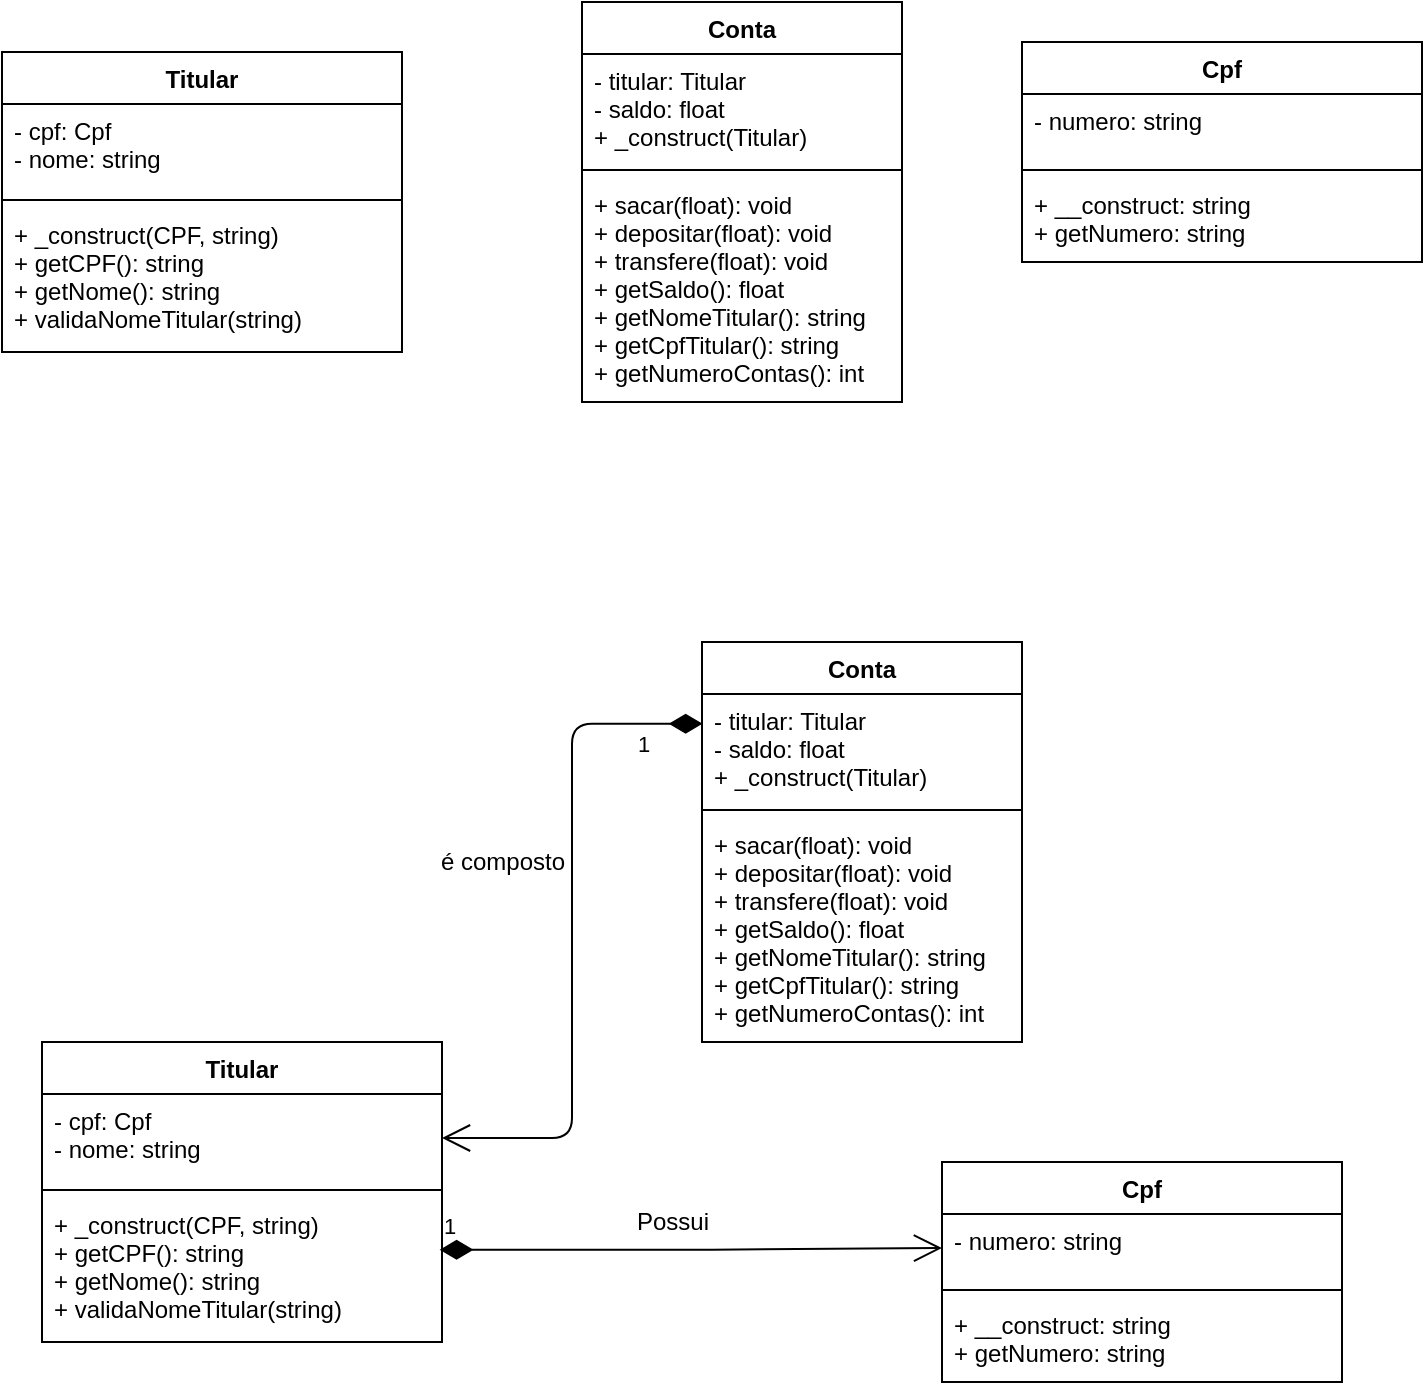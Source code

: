<mxfile version="14.4.3" type="device"><diagram id="soeiNsHPQOeygYStl5Xv" name="Página-1"><mxGraphModel dx="1588" dy="574" grid="1" gridSize="10" guides="1" tooltips="1" connect="1" arrows="1" fold="1" page="1" pageScale="1" pageWidth="827" pageHeight="1169" math="0" shadow="0"><root><mxCell id="0"/><mxCell id="1" parent="0"/><mxCell id="LjpSoF2nQ47_Q13UzGAB-1" value="Titular" style="swimlane;fontStyle=1;align=center;verticalAlign=top;childLayout=stackLayout;horizontal=1;startSize=26;horizontalStack=0;resizeParent=1;resizeParentMax=0;resizeLast=0;collapsible=1;marginBottom=0;" vertex="1" parent="1"><mxGeometry x="60" y="55" width="200" height="150" as="geometry"/></mxCell><mxCell id="LjpSoF2nQ47_Q13UzGAB-2" value="- cpf: Cpf&#10;- nome: string" style="text;strokeColor=none;fillColor=none;align=left;verticalAlign=top;spacingLeft=4;spacingRight=4;overflow=hidden;rotatable=0;points=[[0,0.5],[1,0.5]];portConstraint=eastwest;" vertex="1" parent="LjpSoF2nQ47_Q13UzGAB-1"><mxGeometry y="26" width="200" height="44" as="geometry"/></mxCell><mxCell id="LjpSoF2nQ47_Q13UzGAB-3" value="" style="line;strokeWidth=1;fillColor=none;align=left;verticalAlign=middle;spacingTop=-1;spacingLeft=3;spacingRight=3;rotatable=0;labelPosition=right;points=[];portConstraint=eastwest;" vertex="1" parent="LjpSoF2nQ47_Q13UzGAB-1"><mxGeometry y="70" width="200" height="8" as="geometry"/></mxCell><mxCell id="LjpSoF2nQ47_Q13UzGAB-4" value="+ _construct(CPF, string)&#10;+ getCPF(): string&#10;+ getNome(): string&#10;+ validaNomeTitular(string)" style="text;strokeColor=none;fillColor=none;align=left;verticalAlign=top;spacingLeft=4;spacingRight=4;overflow=hidden;rotatable=0;points=[[0,0.5],[1,0.5]];portConstraint=eastwest;" vertex="1" parent="LjpSoF2nQ47_Q13UzGAB-1"><mxGeometry y="78" width="200" height="72" as="geometry"/></mxCell><mxCell id="LjpSoF2nQ47_Q13UzGAB-5" value="Conta" style="swimlane;fontStyle=1;align=center;verticalAlign=top;childLayout=stackLayout;horizontal=1;startSize=26;horizontalStack=0;resizeParent=1;resizeParentMax=0;resizeLast=0;collapsible=1;marginBottom=0;" vertex="1" parent="1"><mxGeometry x="350" y="30" width="160" height="200" as="geometry"/></mxCell><mxCell id="LjpSoF2nQ47_Q13UzGAB-6" value="- titular: Titular&#10;- saldo: float&#10;+ _construct(Titular)" style="text;strokeColor=none;fillColor=none;align=left;verticalAlign=top;spacingLeft=4;spacingRight=4;overflow=hidden;rotatable=0;points=[[0,0.5],[1,0.5]];portConstraint=eastwest;" vertex="1" parent="LjpSoF2nQ47_Q13UzGAB-5"><mxGeometry y="26" width="160" height="54" as="geometry"/></mxCell><mxCell id="LjpSoF2nQ47_Q13UzGAB-7" value="" style="line;strokeWidth=1;fillColor=none;align=left;verticalAlign=middle;spacingTop=-1;spacingLeft=3;spacingRight=3;rotatable=0;labelPosition=right;points=[];portConstraint=eastwest;" vertex="1" parent="LjpSoF2nQ47_Q13UzGAB-5"><mxGeometry y="80" width="160" height="8" as="geometry"/></mxCell><mxCell id="LjpSoF2nQ47_Q13UzGAB-8" value="+ sacar(float): void&#10;+ depositar(float): void&#10;+ transfere(float): void&#10;+ getSaldo(): float&#10;+ getNomeTitular(): string&#10;+ getCpfTitular(): string&#10;+ getNumeroContas(): int " style="text;strokeColor=none;fillColor=none;align=left;verticalAlign=top;spacingLeft=4;spacingRight=4;overflow=hidden;rotatable=0;points=[[0,0.5],[1,0.5]];portConstraint=eastwest;" vertex="1" parent="LjpSoF2nQ47_Q13UzGAB-5"><mxGeometry y="88" width="160" height="112" as="geometry"/></mxCell><mxCell id="LjpSoF2nQ47_Q13UzGAB-9" value="Cpf" style="swimlane;fontStyle=1;align=center;verticalAlign=top;childLayout=stackLayout;horizontal=1;startSize=26;horizontalStack=0;resizeParent=1;resizeParentMax=0;resizeLast=0;collapsible=1;marginBottom=0;" vertex="1" parent="1"><mxGeometry x="570" y="50" width="200" height="110" as="geometry"/></mxCell><mxCell id="LjpSoF2nQ47_Q13UzGAB-10" value="- numero: string" style="text;strokeColor=none;fillColor=none;align=left;verticalAlign=top;spacingLeft=4;spacingRight=4;overflow=hidden;rotatable=0;points=[[0,0.5],[1,0.5]];portConstraint=eastwest;" vertex="1" parent="LjpSoF2nQ47_Q13UzGAB-9"><mxGeometry y="26" width="200" height="34" as="geometry"/></mxCell><mxCell id="LjpSoF2nQ47_Q13UzGAB-11" value="" style="line;strokeWidth=1;fillColor=none;align=left;verticalAlign=middle;spacingTop=-1;spacingLeft=3;spacingRight=3;rotatable=0;labelPosition=right;points=[];portConstraint=eastwest;" vertex="1" parent="LjpSoF2nQ47_Q13UzGAB-9"><mxGeometry y="60" width="200" height="8" as="geometry"/></mxCell><mxCell id="LjpSoF2nQ47_Q13UzGAB-12" value="+ __construct: string&#10;+ getNumero: string" style="text;strokeColor=none;fillColor=none;align=left;verticalAlign=top;spacingLeft=4;spacingRight=4;overflow=hidden;rotatable=0;points=[[0,0.5],[1,0.5]];portConstraint=eastwest;" vertex="1" parent="LjpSoF2nQ47_Q13UzGAB-9"><mxGeometry y="68" width="200" height="42" as="geometry"/></mxCell><mxCell id="LjpSoF2nQ47_Q13UzGAB-13" value="Titular" style="swimlane;fontStyle=1;align=center;verticalAlign=top;childLayout=stackLayout;horizontal=1;startSize=26;horizontalStack=0;resizeParent=1;resizeParentMax=0;resizeLast=0;collapsible=1;marginBottom=0;" vertex="1" parent="1"><mxGeometry x="80" y="550" width="200" height="150" as="geometry"/></mxCell><mxCell id="LjpSoF2nQ47_Q13UzGAB-14" value="- cpf: Cpf&#10;- nome: string" style="text;strokeColor=none;fillColor=none;align=left;verticalAlign=top;spacingLeft=4;spacingRight=4;overflow=hidden;rotatable=0;points=[[0,0.5],[1,0.5]];portConstraint=eastwest;" vertex="1" parent="LjpSoF2nQ47_Q13UzGAB-13"><mxGeometry y="26" width="200" height="44" as="geometry"/></mxCell><mxCell id="LjpSoF2nQ47_Q13UzGAB-15" value="" style="line;strokeWidth=1;fillColor=none;align=left;verticalAlign=middle;spacingTop=-1;spacingLeft=3;spacingRight=3;rotatable=0;labelPosition=right;points=[];portConstraint=eastwest;" vertex="1" parent="LjpSoF2nQ47_Q13UzGAB-13"><mxGeometry y="70" width="200" height="8" as="geometry"/></mxCell><mxCell id="LjpSoF2nQ47_Q13UzGAB-16" value="+ _construct(CPF, string)&#10;+ getCPF(): string&#10;+ getNome(): string&#10;+ validaNomeTitular(string)" style="text;strokeColor=none;fillColor=none;align=left;verticalAlign=top;spacingLeft=4;spacingRight=4;overflow=hidden;rotatable=0;points=[[0,0.5],[1,0.5]];portConstraint=eastwest;" vertex="1" parent="LjpSoF2nQ47_Q13UzGAB-13"><mxGeometry y="78" width="200" height="72" as="geometry"/></mxCell><mxCell id="LjpSoF2nQ47_Q13UzGAB-17" value="Conta" style="swimlane;fontStyle=1;align=center;verticalAlign=top;childLayout=stackLayout;horizontal=1;startSize=26;horizontalStack=0;resizeParent=1;resizeParentMax=0;resizeLast=0;collapsible=1;marginBottom=0;" vertex="1" parent="1"><mxGeometry x="410" y="350" width="160" height="200" as="geometry"/></mxCell><mxCell id="LjpSoF2nQ47_Q13UzGAB-18" value="- titular: Titular&#10;- saldo: float&#10;+ _construct(Titular)" style="text;strokeColor=none;fillColor=none;align=left;verticalAlign=top;spacingLeft=4;spacingRight=4;overflow=hidden;rotatable=0;points=[[0,0.5],[1,0.5]];portConstraint=eastwest;" vertex="1" parent="LjpSoF2nQ47_Q13UzGAB-17"><mxGeometry y="26" width="160" height="54" as="geometry"/></mxCell><mxCell id="LjpSoF2nQ47_Q13UzGAB-19" value="" style="line;strokeWidth=1;fillColor=none;align=left;verticalAlign=middle;spacingTop=-1;spacingLeft=3;spacingRight=3;rotatable=0;labelPosition=right;points=[];portConstraint=eastwest;" vertex="1" parent="LjpSoF2nQ47_Q13UzGAB-17"><mxGeometry y="80" width="160" height="8" as="geometry"/></mxCell><mxCell id="LjpSoF2nQ47_Q13UzGAB-20" value="+ sacar(float): void&#10;+ depositar(float): void&#10;+ transfere(float): void&#10;+ getSaldo(): float&#10;+ getNomeTitular(): string&#10;+ getCpfTitular(): string&#10;+ getNumeroContas(): int " style="text;strokeColor=none;fillColor=none;align=left;verticalAlign=top;spacingLeft=4;spacingRight=4;overflow=hidden;rotatable=0;points=[[0,0.5],[1,0.5]];portConstraint=eastwest;" vertex="1" parent="LjpSoF2nQ47_Q13UzGAB-17"><mxGeometry y="88" width="160" height="112" as="geometry"/></mxCell><mxCell id="LjpSoF2nQ47_Q13UzGAB-21" value="Cpf" style="swimlane;fontStyle=1;align=center;verticalAlign=top;childLayout=stackLayout;horizontal=1;startSize=26;horizontalStack=0;resizeParent=1;resizeParentMax=0;resizeLast=0;collapsible=1;marginBottom=0;" vertex="1" parent="1"><mxGeometry x="530" y="610" width="200" height="110" as="geometry"/></mxCell><mxCell id="LjpSoF2nQ47_Q13UzGAB-22" value="- numero: string" style="text;strokeColor=none;fillColor=none;align=left;verticalAlign=top;spacingLeft=4;spacingRight=4;overflow=hidden;rotatable=0;points=[[0,0.5],[1,0.5]];portConstraint=eastwest;" vertex="1" parent="LjpSoF2nQ47_Q13UzGAB-21"><mxGeometry y="26" width="200" height="34" as="geometry"/></mxCell><mxCell id="LjpSoF2nQ47_Q13UzGAB-23" value="" style="line;strokeWidth=1;fillColor=none;align=left;verticalAlign=middle;spacingTop=-1;spacingLeft=3;spacingRight=3;rotatable=0;labelPosition=right;points=[];portConstraint=eastwest;" vertex="1" parent="LjpSoF2nQ47_Q13UzGAB-21"><mxGeometry y="60" width="200" height="8" as="geometry"/></mxCell><mxCell id="LjpSoF2nQ47_Q13UzGAB-24" value="+ __construct: string&#10;+ getNumero: string" style="text;strokeColor=none;fillColor=none;align=left;verticalAlign=top;spacingLeft=4;spacingRight=4;overflow=hidden;rotatable=0;points=[[0,0.5],[1,0.5]];portConstraint=eastwest;" vertex="1" parent="LjpSoF2nQ47_Q13UzGAB-21"><mxGeometry y="68" width="200" height="42" as="geometry"/></mxCell><mxCell id="LjpSoF2nQ47_Q13UzGAB-25" value="1" style="endArrow=open;html=1;endSize=12;startArrow=diamondThin;startSize=14;startFill=1;edgeStyle=orthogonalEdgeStyle;align=left;verticalAlign=bottom;exitX=0.002;exitY=0.275;exitDx=0;exitDy=0;exitPerimeter=0;entryX=1;entryY=0.5;entryDx=0;entryDy=0;" edge="1" parent="1" source="LjpSoF2nQ47_Q13UzGAB-18" target="LjpSoF2nQ47_Q13UzGAB-14"><mxGeometry x="-0.797" y="19" relative="1" as="geometry"><mxPoint x="160" y="480" as="sourcePoint"/><mxPoint x="320" y="480" as="targetPoint"/><mxPoint as="offset"/></mxGeometry></mxCell><mxCell id="LjpSoF2nQ47_Q13UzGAB-26" value="1" style="endArrow=open;html=1;endSize=12;startArrow=diamondThin;startSize=14;startFill=1;edgeStyle=orthogonalEdgeStyle;align=left;verticalAlign=bottom;entryX=0;entryY=0.5;entryDx=0;entryDy=0;exitX=0.994;exitY=0.36;exitDx=0;exitDy=0;exitPerimeter=0;" edge="1" parent="1" source="LjpSoF2nQ47_Q13UzGAB-16" target="LjpSoF2nQ47_Q13UzGAB-22"><mxGeometry x="-1" y="3" relative="1" as="geometry"><mxPoint x="240" y="650" as="sourcePoint"/><mxPoint x="400" y="650" as="targetPoint"/></mxGeometry></mxCell><mxCell id="LjpSoF2nQ47_Q13UzGAB-27" value="é composto" style="text;html=1;align=center;verticalAlign=middle;resizable=0;points=[];autosize=1;" vertex="1" parent="1"><mxGeometry x="270" y="450" width="80" height="20" as="geometry"/></mxCell><mxCell id="LjpSoF2nQ47_Q13UzGAB-28" value="Possui" style="text;html=1;align=center;verticalAlign=middle;resizable=0;points=[];autosize=1;" vertex="1" parent="1"><mxGeometry x="370" y="630" width="50" height="20" as="geometry"/></mxCell></root></mxGraphModel></diagram></mxfile>
